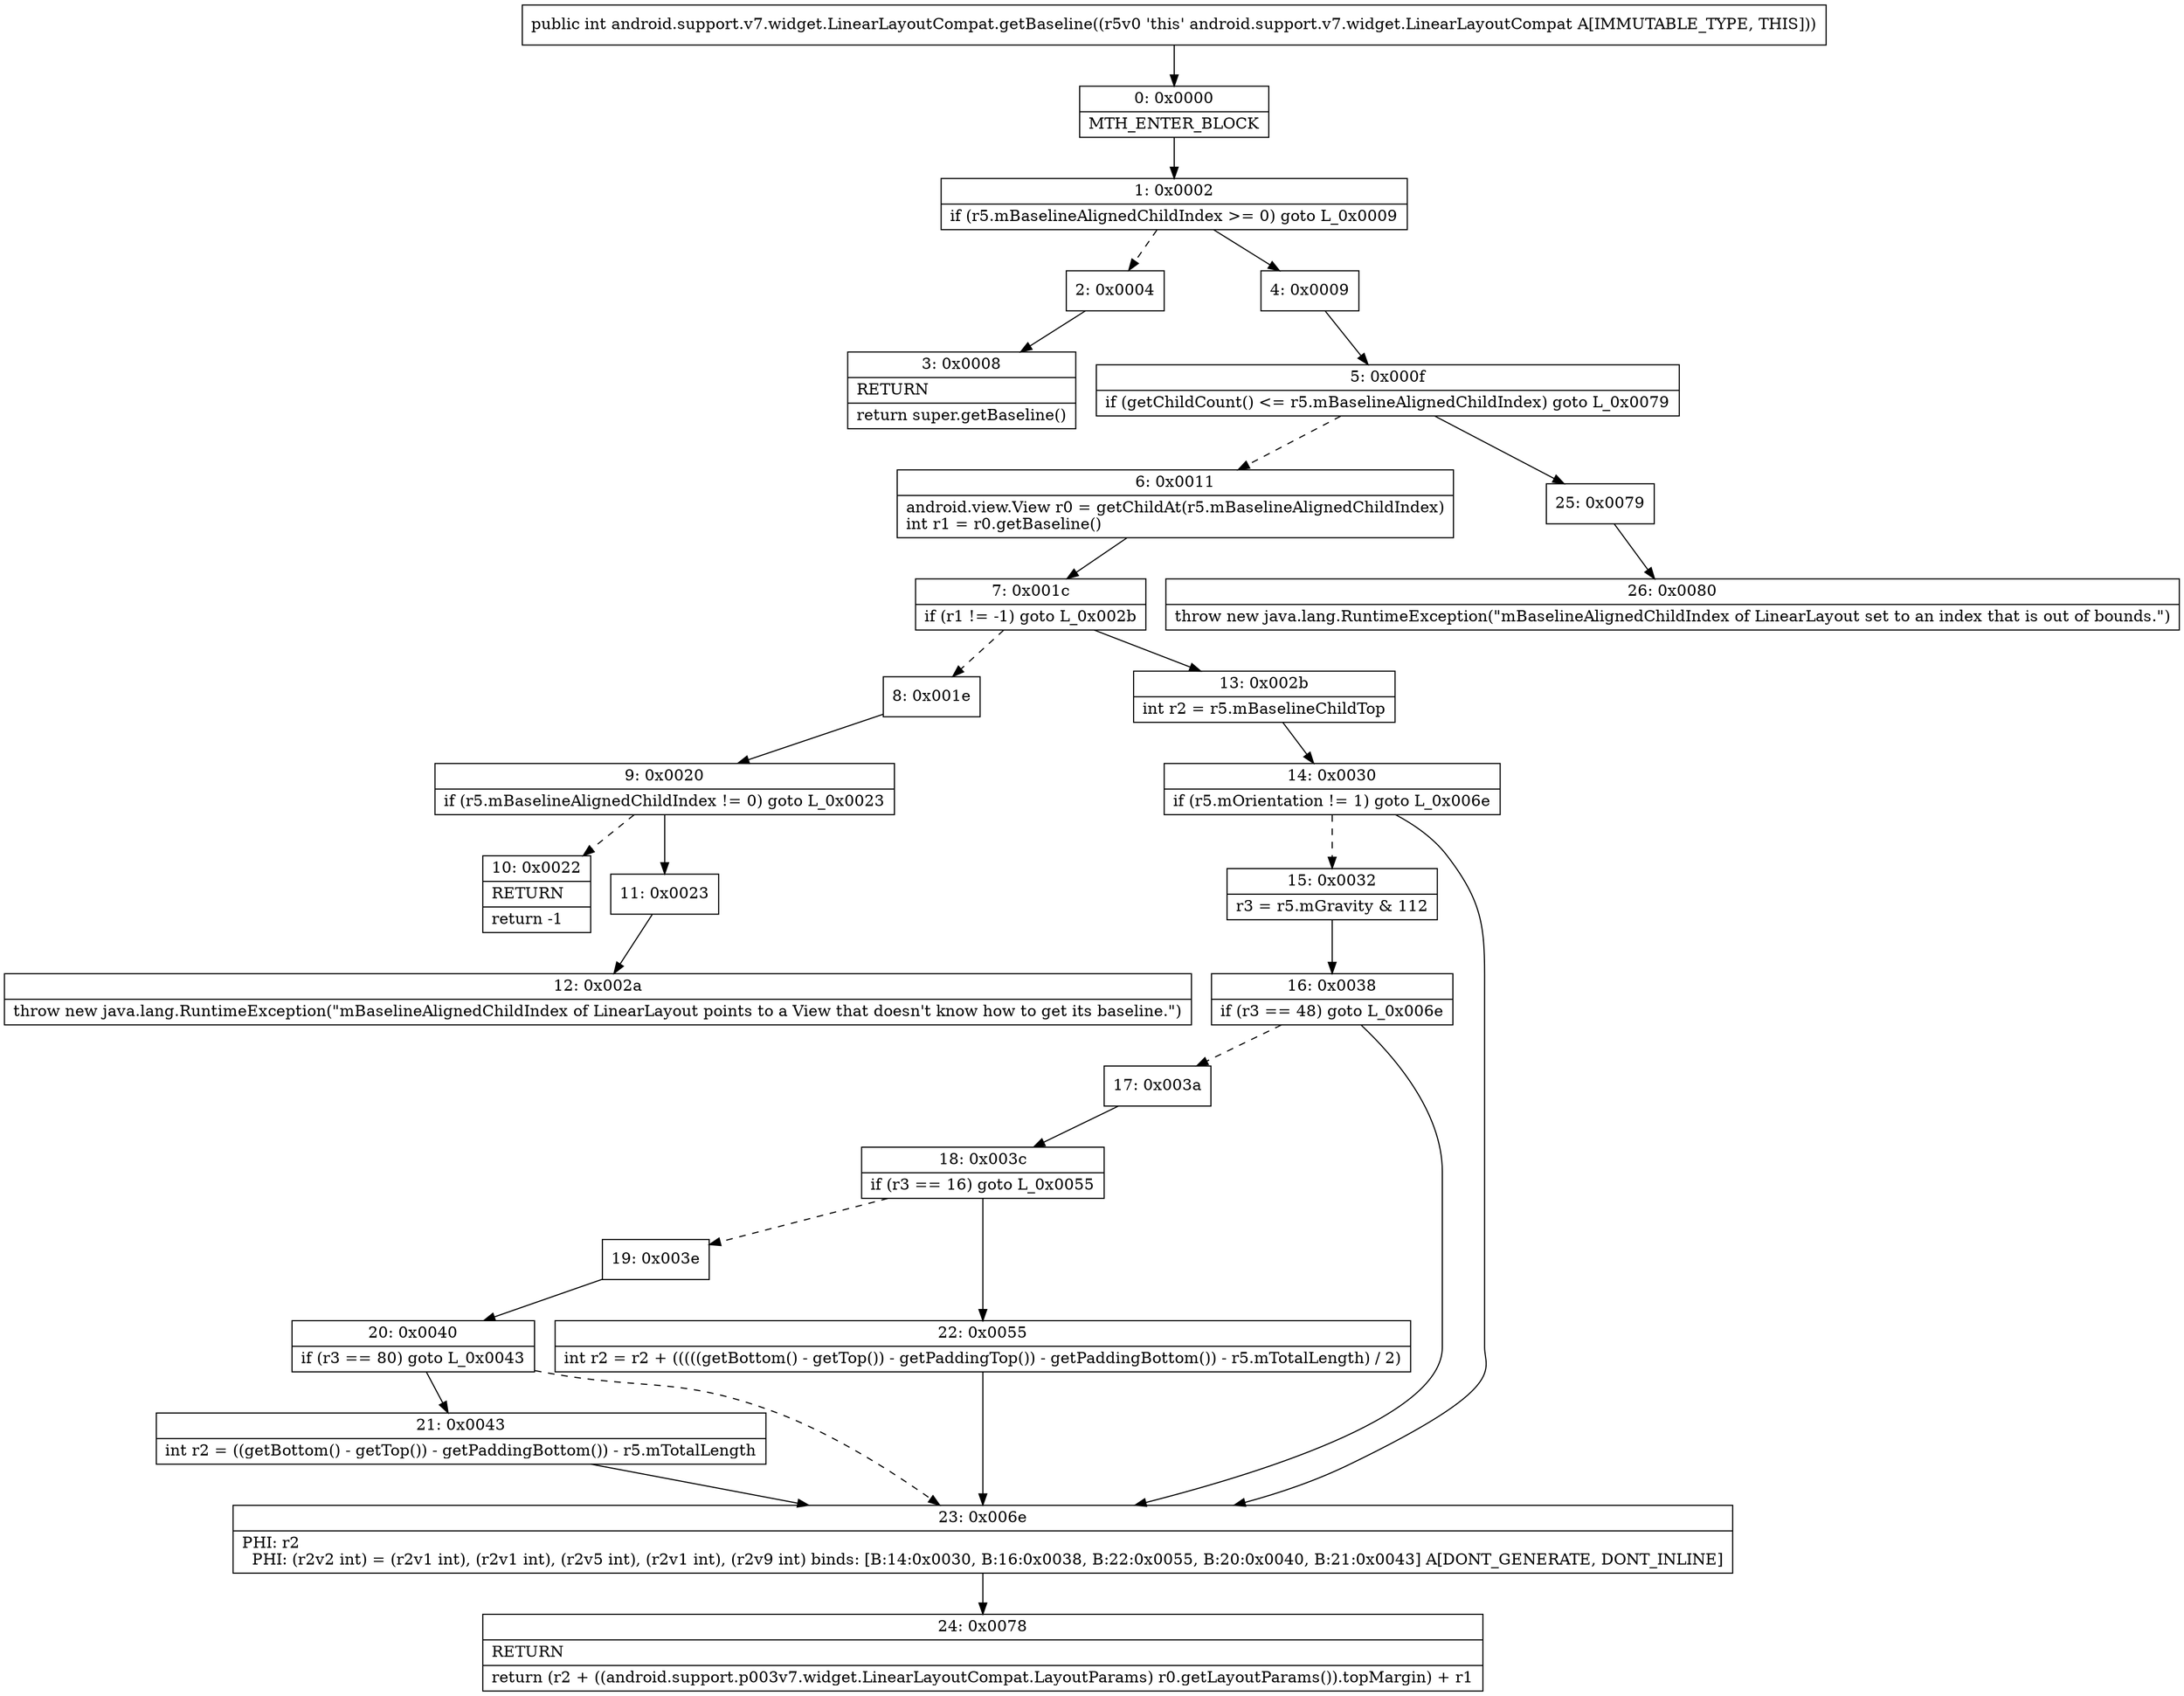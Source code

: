 digraph "CFG forandroid.support.v7.widget.LinearLayoutCompat.getBaseline()I" {
Node_0 [shape=record,label="{0\:\ 0x0000|MTH_ENTER_BLOCK\l}"];
Node_1 [shape=record,label="{1\:\ 0x0002|if (r5.mBaselineAlignedChildIndex \>= 0) goto L_0x0009\l}"];
Node_2 [shape=record,label="{2\:\ 0x0004}"];
Node_3 [shape=record,label="{3\:\ 0x0008|RETURN\l|return super.getBaseline()\l}"];
Node_4 [shape=record,label="{4\:\ 0x0009}"];
Node_5 [shape=record,label="{5\:\ 0x000f|if (getChildCount() \<= r5.mBaselineAlignedChildIndex) goto L_0x0079\l}"];
Node_6 [shape=record,label="{6\:\ 0x0011|android.view.View r0 = getChildAt(r5.mBaselineAlignedChildIndex)\lint r1 = r0.getBaseline()\l}"];
Node_7 [shape=record,label="{7\:\ 0x001c|if (r1 != \-1) goto L_0x002b\l}"];
Node_8 [shape=record,label="{8\:\ 0x001e}"];
Node_9 [shape=record,label="{9\:\ 0x0020|if (r5.mBaselineAlignedChildIndex != 0) goto L_0x0023\l}"];
Node_10 [shape=record,label="{10\:\ 0x0022|RETURN\l|return \-1\l}"];
Node_11 [shape=record,label="{11\:\ 0x0023}"];
Node_12 [shape=record,label="{12\:\ 0x002a|throw new java.lang.RuntimeException(\"mBaselineAlignedChildIndex of LinearLayout points to a View that doesn't know how to get its baseline.\")\l}"];
Node_13 [shape=record,label="{13\:\ 0x002b|int r2 = r5.mBaselineChildTop\l}"];
Node_14 [shape=record,label="{14\:\ 0x0030|if (r5.mOrientation != 1) goto L_0x006e\l}"];
Node_15 [shape=record,label="{15\:\ 0x0032|r3 = r5.mGravity & 112\l}"];
Node_16 [shape=record,label="{16\:\ 0x0038|if (r3 == 48) goto L_0x006e\l}"];
Node_17 [shape=record,label="{17\:\ 0x003a}"];
Node_18 [shape=record,label="{18\:\ 0x003c|if (r3 == 16) goto L_0x0055\l}"];
Node_19 [shape=record,label="{19\:\ 0x003e}"];
Node_20 [shape=record,label="{20\:\ 0x0040|if (r3 == 80) goto L_0x0043\l}"];
Node_21 [shape=record,label="{21\:\ 0x0043|int r2 = ((getBottom() \- getTop()) \- getPaddingBottom()) \- r5.mTotalLength\l}"];
Node_22 [shape=record,label="{22\:\ 0x0055|int r2 = r2 + (((((getBottom() \- getTop()) \- getPaddingTop()) \- getPaddingBottom()) \- r5.mTotalLength) \/ 2)\l}"];
Node_23 [shape=record,label="{23\:\ 0x006e|PHI: r2 \l  PHI: (r2v2 int) = (r2v1 int), (r2v1 int), (r2v5 int), (r2v1 int), (r2v9 int) binds: [B:14:0x0030, B:16:0x0038, B:22:0x0055, B:20:0x0040, B:21:0x0043] A[DONT_GENERATE, DONT_INLINE]\l}"];
Node_24 [shape=record,label="{24\:\ 0x0078|RETURN\l|return (r2 + ((android.support.p003v7.widget.LinearLayoutCompat.LayoutParams) r0.getLayoutParams()).topMargin) + r1\l}"];
Node_25 [shape=record,label="{25\:\ 0x0079}"];
Node_26 [shape=record,label="{26\:\ 0x0080|throw new java.lang.RuntimeException(\"mBaselineAlignedChildIndex of LinearLayout set to an index that is out of bounds.\")\l}"];
MethodNode[shape=record,label="{public int android.support.v7.widget.LinearLayoutCompat.getBaseline((r5v0 'this' android.support.v7.widget.LinearLayoutCompat A[IMMUTABLE_TYPE, THIS])) }"];
MethodNode -> Node_0;
Node_0 -> Node_1;
Node_1 -> Node_2[style=dashed];
Node_1 -> Node_4;
Node_2 -> Node_3;
Node_4 -> Node_5;
Node_5 -> Node_6[style=dashed];
Node_5 -> Node_25;
Node_6 -> Node_7;
Node_7 -> Node_8[style=dashed];
Node_7 -> Node_13;
Node_8 -> Node_9;
Node_9 -> Node_10[style=dashed];
Node_9 -> Node_11;
Node_11 -> Node_12;
Node_13 -> Node_14;
Node_14 -> Node_15[style=dashed];
Node_14 -> Node_23;
Node_15 -> Node_16;
Node_16 -> Node_17[style=dashed];
Node_16 -> Node_23;
Node_17 -> Node_18;
Node_18 -> Node_19[style=dashed];
Node_18 -> Node_22;
Node_19 -> Node_20;
Node_20 -> Node_21;
Node_20 -> Node_23[style=dashed];
Node_21 -> Node_23;
Node_22 -> Node_23;
Node_23 -> Node_24;
Node_25 -> Node_26;
}


